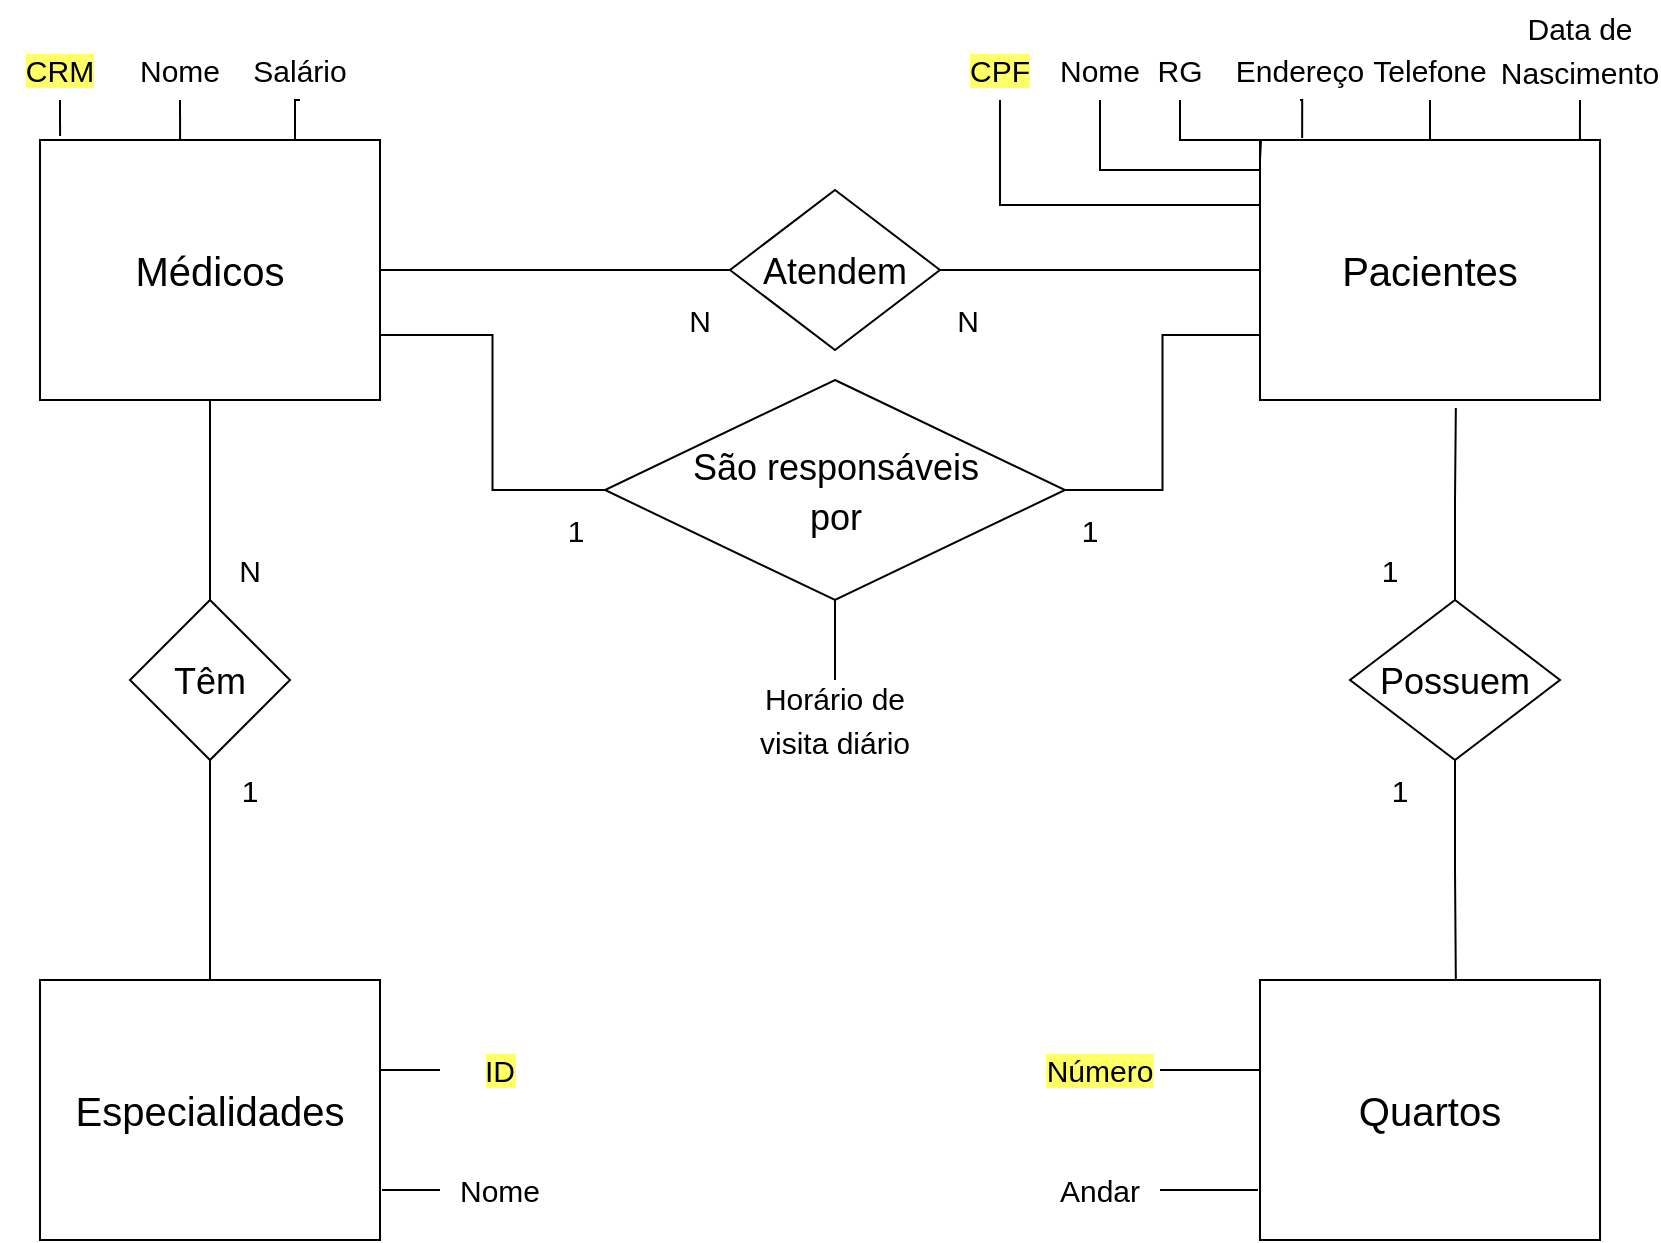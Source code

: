 <mxfile version="17.2.4" type="github">
  <diagram id="fhwDebqNWS-k2X6iACyG" name="Page-1">
    <mxGraphModel dx="1422" dy="698" grid="1" gridSize="10" guides="1" tooltips="1" connect="1" arrows="1" fold="1" page="1" pageScale="1" pageWidth="850" pageHeight="1100" math="0" shadow="0">
      <root>
        <mxCell id="0" />
        <mxCell id="1" parent="0" />
        <mxCell id="-C6V215suekzGPEqEguK-1" value="&lt;font style=&quot;font-size: 20px&quot;&gt;Médicos&lt;/font&gt;" style="rounded=0;whiteSpace=wrap;html=1;" vertex="1" parent="1">
          <mxGeometry x="40" y="140" width="170" height="130" as="geometry" />
        </mxCell>
        <mxCell id="-C6V215suekzGPEqEguK-2" value="&lt;font style=&quot;font-size: 20px&quot;&gt;Pacientes&lt;/font&gt;" style="rounded=0;whiteSpace=wrap;html=1;" vertex="1" parent="1">
          <mxGeometry x="650" y="140" width="170" height="130" as="geometry" />
        </mxCell>
        <mxCell id="-C6V215suekzGPEqEguK-3" value="&lt;font style=&quot;font-size: 20px&quot;&gt;Especialidades&lt;/font&gt;" style="rounded=0;whiteSpace=wrap;html=1;" vertex="1" parent="1">
          <mxGeometry x="40" y="560" width="170" height="130" as="geometry" />
        </mxCell>
        <mxCell id="-C6V215suekzGPEqEguK-4" value="&lt;font style=&quot;font-size: 20px&quot;&gt;Quartos&lt;/font&gt;" style="rounded=0;whiteSpace=wrap;html=1;" vertex="1" parent="1">
          <mxGeometry x="650" y="560" width="170" height="130" as="geometry" />
        </mxCell>
        <mxCell id="-C6V215suekzGPEqEguK-7" style="edgeStyle=orthogonalEdgeStyle;rounded=0;orthogonalLoop=1;jettySize=auto;html=1;exitX=0.5;exitY=0;exitDx=0;exitDy=0;entryX=0.5;entryY=1;entryDx=0;entryDy=0;fontSize=18;endArrow=none;endFill=0;" edge="1" parent="1" source="-C6V215suekzGPEqEguK-6" target="-C6V215suekzGPEqEguK-1">
          <mxGeometry relative="1" as="geometry" />
        </mxCell>
        <mxCell id="-C6V215suekzGPEqEguK-8" style="edgeStyle=orthogonalEdgeStyle;rounded=0;orthogonalLoop=1;jettySize=auto;html=1;exitX=0.5;exitY=1;exitDx=0;exitDy=0;fontSize=18;endArrow=none;endFill=0;" edge="1" parent="1" source="-C6V215suekzGPEqEguK-6" target="-C6V215suekzGPEqEguK-3">
          <mxGeometry relative="1" as="geometry" />
        </mxCell>
        <mxCell id="-C6V215suekzGPEqEguK-6" value="&lt;font style=&quot;font-size: 18px&quot;&gt;Têm&lt;/font&gt;" style="rhombus;whiteSpace=wrap;html=1;fontSize=20;" vertex="1" parent="1">
          <mxGeometry x="85" y="370" width="80" height="80" as="geometry" />
        </mxCell>
        <mxCell id="-C6V215suekzGPEqEguK-11" style="edgeStyle=orthogonalEdgeStyle;rounded=0;orthogonalLoop=1;jettySize=auto;html=1;exitX=1;exitY=0.5;exitDx=0;exitDy=0;entryX=0;entryY=0.5;entryDx=0;entryDy=0;fontSize=18;endArrow=none;endFill=0;" edge="1" parent="1" source="-C6V215suekzGPEqEguK-10" target="-C6V215suekzGPEqEguK-2">
          <mxGeometry relative="1" as="geometry" />
        </mxCell>
        <mxCell id="-C6V215suekzGPEqEguK-12" style="edgeStyle=orthogonalEdgeStyle;rounded=0;orthogonalLoop=1;jettySize=auto;html=1;exitX=0;exitY=0.5;exitDx=0;exitDy=0;entryX=1;entryY=0.5;entryDx=0;entryDy=0;fontSize=18;endArrow=none;endFill=0;" edge="1" parent="1" source="-C6V215suekzGPEqEguK-10" target="-C6V215suekzGPEqEguK-1">
          <mxGeometry relative="1" as="geometry" />
        </mxCell>
        <mxCell id="-C6V215suekzGPEqEguK-10" value="&lt;font style=&quot;font-size: 18px&quot;&gt;Atendem&lt;/font&gt;" style="rhombus;whiteSpace=wrap;html=1;fontSize=20;" vertex="1" parent="1">
          <mxGeometry x="385" y="165" width="105" height="80" as="geometry" />
        </mxCell>
        <mxCell id="-C6V215suekzGPEqEguK-14" style="edgeStyle=orthogonalEdgeStyle;rounded=0;orthogonalLoop=1;jettySize=auto;html=1;exitX=0.5;exitY=0;exitDx=0;exitDy=0;entryX=0.576;entryY=1.031;entryDx=0;entryDy=0;entryPerimeter=0;fontSize=18;endArrow=none;endFill=0;" edge="1" parent="1" source="-C6V215suekzGPEqEguK-13" target="-C6V215suekzGPEqEguK-2">
          <mxGeometry relative="1" as="geometry" />
        </mxCell>
        <mxCell id="-C6V215suekzGPEqEguK-15" style="edgeStyle=orthogonalEdgeStyle;rounded=0;orthogonalLoop=1;jettySize=auto;html=1;exitX=0.5;exitY=1;exitDx=0;exitDy=0;entryX=0.576;entryY=0;entryDx=0;entryDy=0;entryPerimeter=0;fontSize=18;endArrow=none;endFill=0;" edge="1" parent="1" source="-C6V215suekzGPEqEguK-13" target="-C6V215suekzGPEqEguK-4">
          <mxGeometry relative="1" as="geometry" />
        </mxCell>
        <mxCell id="-C6V215suekzGPEqEguK-13" value="&lt;font style=&quot;font-size: 18px&quot;&gt;Possuem&lt;/font&gt;" style="rhombus;whiteSpace=wrap;html=1;fontSize=20;" vertex="1" parent="1">
          <mxGeometry x="695" y="370" width="105" height="80" as="geometry" />
        </mxCell>
        <mxCell id="-C6V215suekzGPEqEguK-17" style="edgeStyle=orthogonalEdgeStyle;rounded=0;orthogonalLoop=1;jettySize=auto;html=1;exitX=0;exitY=0.5;exitDx=0;exitDy=0;entryX=1;entryY=0.75;entryDx=0;entryDy=0;fontSize=18;endArrow=none;endFill=0;" edge="1" parent="1" source="-C6V215suekzGPEqEguK-16" target="-C6V215suekzGPEqEguK-1">
          <mxGeometry relative="1" as="geometry" />
        </mxCell>
        <mxCell id="-C6V215suekzGPEqEguK-18" style="edgeStyle=orthogonalEdgeStyle;rounded=0;orthogonalLoop=1;jettySize=auto;html=1;exitX=1;exitY=0.5;exitDx=0;exitDy=0;entryX=0;entryY=0.75;entryDx=0;entryDy=0;fontSize=18;endArrow=none;endFill=0;" edge="1" parent="1" source="-C6V215suekzGPEqEguK-16" target="-C6V215suekzGPEqEguK-2">
          <mxGeometry relative="1" as="geometry" />
        </mxCell>
        <mxCell id="-C6V215suekzGPEqEguK-56" style="edgeStyle=orthogonalEdgeStyle;rounded=0;orthogonalLoop=1;jettySize=auto;html=1;exitX=0.5;exitY=1;exitDx=0;exitDy=0;entryX=0.5;entryY=0;entryDx=0;entryDy=0;fontSize=15;endArrow=none;endFill=0;" edge="1" parent="1" source="-C6V215suekzGPEqEguK-16" target="-C6V215suekzGPEqEguK-55">
          <mxGeometry relative="1" as="geometry" />
        </mxCell>
        <mxCell id="-C6V215suekzGPEqEguK-16" value="&lt;font style=&quot;font-size: 18px&quot;&gt;São responsáveis&lt;br&gt;por&lt;br&gt;&lt;/font&gt;" style="rhombus;whiteSpace=wrap;html=1;fontSize=20;" vertex="1" parent="1">
          <mxGeometry x="322.5" y="260" width="230" height="110" as="geometry" />
        </mxCell>
        <mxCell id="-C6V215suekzGPEqEguK-23" style="edgeStyle=orthogonalEdgeStyle;rounded=0;orthogonalLoop=1;jettySize=auto;html=1;exitX=0.5;exitY=1;exitDx=0;exitDy=0;entryX=0.059;entryY=-0.015;entryDx=0;entryDy=0;entryPerimeter=0;fontSize=15;endArrow=none;endFill=0;" edge="1" parent="1" source="-C6V215suekzGPEqEguK-19" target="-C6V215suekzGPEqEguK-1">
          <mxGeometry relative="1" as="geometry" />
        </mxCell>
        <mxCell id="-C6V215suekzGPEqEguK-19" value="&lt;font style=&quot;font-size: 15px ; background-color: rgb(255 , 255 , 102)&quot;&gt;CRM&lt;/font&gt;" style="text;html=1;strokeColor=none;fillColor=none;align=center;verticalAlign=middle;whiteSpace=wrap;rounded=0;fontSize=18;" vertex="1" parent="1">
          <mxGeometry x="20" y="90" width="60" height="30" as="geometry" />
        </mxCell>
        <mxCell id="-C6V215suekzGPEqEguK-24" style="edgeStyle=orthogonalEdgeStyle;rounded=0;orthogonalLoop=1;jettySize=auto;html=1;exitX=0.5;exitY=1;exitDx=0;exitDy=0;entryX=0.412;entryY=0;entryDx=0;entryDy=0;entryPerimeter=0;fontSize=15;endArrow=none;endFill=0;" edge="1" parent="1" source="-C6V215suekzGPEqEguK-20" target="-C6V215suekzGPEqEguK-1">
          <mxGeometry relative="1" as="geometry" />
        </mxCell>
        <mxCell id="-C6V215suekzGPEqEguK-20" value="&lt;font style=&quot;font-size: 15px&quot;&gt;Nome&lt;/font&gt;" style="text;html=1;strokeColor=none;fillColor=none;align=center;verticalAlign=middle;whiteSpace=wrap;rounded=0;fontSize=18;" vertex="1" parent="1">
          <mxGeometry x="80" y="90" width="60" height="30" as="geometry" />
        </mxCell>
        <mxCell id="-C6V215suekzGPEqEguK-26" style="edgeStyle=orthogonalEdgeStyle;rounded=0;orthogonalLoop=1;jettySize=auto;html=1;exitX=0.5;exitY=1;exitDx=0;exitDy=0;entryX=0.75;entryY=0;entryDx=0;entryDy=0;fontSize=15;endArrow=none;endFill=0;" edge="1" parent="1" source="-C6V215suekzGPEqEguK-21" target="-C6V215suekzGPEqEguK-1">
          <mxGeometry relative="1" as="geometry" />
        </mxCell>
        <mxCell id="-C6V215suekzGPEqEguK-21" value="&lt;font style=&quot;font-size: 15px&quot;&gt;Salário&lt;/font&gt;" style="text;html=1;strokeColor=none;fillColor=none;align=center;verticalAlign=middle;whiteSpace=wrap;rounded=0;fontSize=18;" vertex="1" parent="1">
          <mxGeometry x="140" y="90" width="60" height="30" as="geometry" />
        </mxCell>
        <mxCell id="-C6V215suekzGPEqEguK-34" style="edgeStyle=orthogonalEdgeStyle;rounded=0;orthogonalLoop=1;jettySize=auto;html=1;exitX=0.5;exitY=1;exitDx=0;exitDy=0;entryX=0;entryY=0.25;entryDx=0;entryDy=0;fontSize=15;endArrow=none;endFill=0;" edge="1" parent="1" source="-C6V215suekzGPEqEguK-27" target="-C6V215suekzGPEqEguK-2">
          <mxGeometry relative="1" as="geometry" />
        </mxCell>
        <mxCell id="-C6V215suekzGPEqEguK-27" value="&lt;font style=&quot;font-size: 15px ; background-color: rgb(255 , 255 , 102)&quot;&gt;CPF&lt;/font&gt;" style="text;html=1;strokeColor=none;fillColor=none;align=center;verticalAlign=middle;whiteSpace=wrap;rounded=0;fontSize=18;" vertex="1" parent="1">
          <mxGeometry x="490" y="90" width="60" height="30" as="geometry" />
        </mxCell>
        <mxCell id="-C6V215suekzGPEqEguK-35" style="edgeStyle=orthogonalEdgeStyle;rounded=0;orthogonalLoop=1;jettySize=auto;html=1;exitX=0.5;exitY=1;exitDx=0;exitDy=0;entryX=0;entryY=0.115;entryDx=0;entryDy=0;entryPerimeter=0;fontSize=15;endArrow=none;endFill=0;" edge="1" parent="1" source="-C6V215suekzGPEqEguK-28" target="-C6V215suekzGPEqEguK-2">
          <mxGeometry relative="1" as="geometry" />
        </mxCell>
        <mxCell id="-C6V215suekzGPEqEguK-28" value="&lt;font style=&quot;font-size: 15px&quot;&gt;Nome&lt;/font&gt;" style="text;html=1;strokeColor=none;fillColor=none;align=center;verticalAlign=middle;whiteSpace=wrap;rounded=0;fontSize=18;" vertex="1" parent="1">
          <mxGeometry x="540" y="90" width="60" height="30" as="geometry" />
        </mxCell>
        <mxCell id="-C6V215suekzGPEqEguK-37" style="edgeStyle=orthogonalEdgeStyle;rounded=0;orthogonalLoop=1;jettySize=auto;html=1;exitX=0.5;exitY=1;exitDx=0;exitDy=0;entryX=0.124;entryY=-0.008;entryDx=0;entryDy=0;entryPerimeter=0;fontSize=15;endArrow=none;endFill=0;" edge="1" parent="1" source="-C6V215suekzGPEqEguK-29" target="-C6V215suekzGPEqEguK-2">
          <mxGeometry relative="1" as="geometry" />
        </mxCell>
        <mxCell id="-C6V215suekzGPEqEguK-29" value="&lt;font style=&quot;font-size: 15px&quot;&gt;Endereço&lt;/font&gt;" style="text;html=1;strokeColor=none;fillColor=none;align=center;verticalAlign=middle;whiteSpace=wrap;rounded=0;fontSize=18;" vertex="1" parent="1">
          <mxGeometry x="640" y="90" width="60" height="30" as="geometry" />
        </mxCell>
        <mxCell id="-C6V215suekzGPEqEguK-36" style="edgeStyle=orthogonalEdgeStyle;rounded=0;orthogonalLoop=1;jettySize=auto;html=1;exitX=0.5;exitY=1;exitDx=0;exitDy=0;fontSize=15;endArrow=none;endFill=0;" edge="1" parent="1" source="-C6V215suekzGPEqEguK-30">
          <mxGeometry relative="1" as="geometry">
            <mxPoint x="650" y="150" as="targetPoint" />
          </mxGeometry>
        </mxCell>
        <mxCell id="-C6V215suekzGPEqEguK-30" value="&lt;font style=&quot;font-size: 15px&quot;&gt;RG&lt;/font&gt;" style="text;html=1;strokeColor=none;fillColor=none;align=center;verticalAlign=middle;whiteSpace=wrap;rounded=0;fontSize=18;" vertex="1" parent="1">
          <mxGeometry x="580" y="90" width="60" height="30" as="geometry" />
        </mxCell>
        <mxCell id="-C6V215suekzGPEqEguK-38" style="edgeStyle=orthogonalEdgeStyle;rounded=0;orthogonalLoop=1;jettySize=auto;html=1;exitX=0.5;exitY=1;exitDx=0;exitDy=0;entryX=0.5;entryY=0;entryDx=0;entryDy=0;fontSize=15;endArrow=none;endFill=0;" edge="1" parent="1" source="-C6V215suekzGPEqEguK-31" target="-C6V215suekzGPEqEguK-2">
          <mxGeometry relative="1" as="geometry" />
        </mxCell>
        <mxCell id="-C6V215suekzGPEqEguK-31" value="&lt;font style=&quot;font-size: 15px&quot;&gt;Telefone&lt;/font&gt;" style="text;html=1;strokeColor=none;fillColor=none;align=center;verticalAlign=middle;whiteSpace=wrap;rounded=0;fontSize=18;" vertex="1" parent="1">
          <mxGeometry x="705" y="90" width="60" height="30" as="geometry" />
        </mxCell>
        <mxCell id="-C6V215suekzGPEqEguK-40" style="edgeStyle=orthogonalEdgeStyle;rounded=0;orthogonalLoop=1;jettySize=auto;html=1;exitX=0.5;exitY=1;exitDx=0;exitDy=0;entryX=0.941;entryY=0;entryDx=0;entryDy=0;entryPerimeter=0;fontSize=15;endArrow=none;endFill=0;" edge="1" parent="1" source="-C6V215suekzGPEqEguK-32" target="-C6V215suekzGPEqEguK-2">
          <mxGeometry relative="1" as="geometry" />
        </mxCell>
        <mxCell id="-C6V215suekzGPEqEguK-32" value="&lt;font style=&quot;font-size: 15px&quot;&gt;Data de Nascimento&lt;/font&gt;" style="text;html=1;strokeColor=none;fillColor=none;align=center;verticalAlign=middle;whiteSpace=wrap;rounded=0;fontSize=18;" vertex="1" parent="1">
          <mxGeometry x="780" y="70" width="60" height="50" as="geometry" />
        </mxCell>
        <mxCell id="-C6V215suekzGPEqEguK-44" style="edgeStyle=orthogonalEdgeStyle;rounded=0;orthogonalLoop=1;jettySize=auto;html=1;exitX=0;exitY=0.5;exitDx=0;exitDy=0;entryX=1.006;entryY=0.808;entryDx=0;entryDy=0;entryPerimeter=0;fontSize=15;endArrow=none;endFill=0;" edge="1" parent="1" source="-C6V215suekzGPEqEguK-41" target="-C6V215suekzGPEqEguK-3">
          <mxGeometry relative="1" as="geometry" />
        </mxCell>
        <mxCell id="-C6V215suekzGPEqEguK-41" value="&lt;font style=&quot;font-size: 15px&quot;&gt;Nome&lt;/font&gt;" style="text;html=1;strokeColor=none;fillColor=none;align=center;verticalAlign=middle;whiteSpace=wrap;rounded=0;fontSize=18;" vertex="1" parent="1">
          <mxGeometry x="240" y="650" width="60" height="30" as="geometry" />
        </mxCell>
        <mxCell id="-C6V215suekzGPEqEguK-46" style="edgeStyle=orthogonalEdgeStyle;rounded=0;orthogonalLoop=1;jettySize=auto;html=1;exitX=0;exitY=0.5;exitDx=0;exitDy=0;entryX=1;entryY=0.331;entryDx=0;entryDy=0;entryPerimeter=0;fontSize=15;endArrow=none;endFill=0;" edge="1" parent="1" source="-C6V215suekzGPEqEguK-45" target="-C6V215suekzGPEqEguK-3">
          <mxGeometry relative="1" as="geometry" />
        </mxCell>
        <mxCell id="-C6V215suekzGPEqEguK-45" value="&lt;font style=&quot;font-size: 15px ; background-color: rgb(255 , 255 , 102)&quot;&gt;ID&lt;/font&gt;" style="text;html=1;strokeColor=none;fillColor=none;align=center;verticalAlign=middle;whiteSpace=wrap;rounded=0;fontSize=18;" vertex="1" parent="1">
          <mxGeometry x="240" y="590" width="60" height="30" as="geometry" />
        </mxCell>
        <mxCell id="-C6V215suekzGPEqEguK-49" style="edgeStyle=orthogonalEdgeStyle;rounded=0;orthogonalLoop=1;jettySize=auto;html=1;exitX=1;exitY=0.5;exitDx=0;exitDy=0;entryX=0;entryY=0.346;entryDx=0;entryDy=0;entryPerimeter=0;fontSize=15;endArrow=none;endFill=0;" edge="1" parent="1" source="-C6V215suekzGPEqEguK-47" target="-C6V215suekzGPEqEguK-4">
          <mxGeometry relative="1" as="geometry" />
        </mxCell>
        <mxCell id="-C6V215suekzGPEqEguK-47" value="&lt;font style=&quot;font-size: 15px ; background-color: rgb(255 , 255 , 102)&quot;&gt;Número&lt;/font&gt;" style="text;html=1;strokeColor=none;fillColor=none;align=center;verticalAlign=middle;whiteSpace=wrap;rounded=0;fontSize=18;" vertex="1" parent="1">
          <mxGeometry x="540" y="590" width="60" height="30" as="geometry" />
        </mxCell>
        <mxCell id="-C6V215suekzGPEqEguK-53" style="edgeStyle=orthogonalEdgeStyle;rounded=0;orthogonalLoop=1;jettySize=auto;html=1;exitX=1;exitY=0.5;exitDx=0;exitDy=0;entryX=-0.006;entryY=0.808;entryDx=0;entryDy=0;entryPerimeter=0;fontSize=15;endArrow=none;endFill=0;" edge="1" parent="1" source="-C6V215suekzGPEqEguK-50" target="-C6V215suekzGPEqEguK-4">
          <mxGeometry relative="1" as="geometry" />
        </mxCell>
        <mxCell id="-C6V215suekzGPEqEguK-50" value="&lt;font style=&quot;font-size: 15px&quot;&gt;Andar&lt;/font&gt;" style="text;html=1;strokeColor=none;fillColor=none;align=center;verticalAlign=middle;whiteSpace=wrap;rounded=0;fontSize=18;" vertex="1" parent="1">
          <mxGeometry x="540" y="650" width="60" height="30" as="geometry" />
        </mxCell>
        <mxCell id="-C6V215suekzGPEqEguK-55" value="&lt;font style=&quot;font-size: 15px&quot;&gt;Horário de visita diário&lt;/font&gt;" style="text;html=1;strokeColor=none;fillColor=none;align=center;verticalAlign=middle;whiteSpace=wrap;rounded=0;fontSize=18;" vertex="1" parent="1">
          <mxGeometry x="386.25" y="410" width="102.5" height="40" as="geometry" />
        </mxCell>
        <mxCell id="-C6V215suekzGPEqEguK-57" value="N" style="text;html=1;strokeColor=none;fillColor=none;align=center;verticalAlign=middle;whiteSpace=wrap;rounded=0;labelBackgroundColor=#FFFFFF;fontSize=15;" vertex="1" parent="1">
          <mxGeometry x="130" y="340" width="30" height="30" as="geometry" />
        </mxCell>
        <mxCell id="-C6V215suekzGPEqEguK-58" value="1" style="text;html=1;strokeColor=none;fillColor=none;align=center;verticalAlign=middle;whiteSpace=wrap;rounded=0;labelBackgroundColor=#FFFFFF;fontSize=15;" vertex="1" parent="1">
          <mxGeometry x="130" y="450" width="30" height="30" as="geometry" />
        </mxCell>
        <mxCell id="-C6V215suekzGPEqEguK-59" value="N" style="text;html=1;strokeColor=none;fillColor=none;align=center;verticalAlign=middle;whiteSpace=wrap;rounded=0;labelBackgroundColor=#FFFFFF;fontSize=15;" vertex="1" parent="1">
          <mxGeometry x="488.75" y="215" width="30" height="30" as="geometry" />
        </mxCell>
        <mxCell id="-C6V215suekzGPEqEguK-60" value="N" style="text;html=1;strokeColor=none;fillColor=none;align=center;verticalAlign=middle;whiteSpace=wrap;rounded=0;labelBackgroundColor=#FFFFFF;fontSize=15;" vertex="1" parent="1">
          <mxGeometry x="355" y="215" width="30" height="30" as="geometry" />
        </mxCell>
        <mxCell id="-C6V215suekzGPEqEguK-61" value="1&lt;span style=&quot;color: rgba(0 , 0 , 0 , 0) ; font-family: monospace ; font-size: 0px ; background-color: rgb(248 , 249 , 250)&quot;&gt;%3CmxGraphModel%3E%3Croot%3E%3CmxCell%20id%3D%220%22%2F%3E%3CmxCell%20id%3D%221%22%20parent%3D%220%22%2F%3E%3CmxCell%20id%3D%222%22%20value%3D%22N%22%20style%3D%22text%3Bhtml%3D1%3BstrokeColor%3Dnone%3BfillColor%3Dnone%3Balign%3Dcenter%3BverticalAlign%3Dmiddle%3BwhiteSpace%3Dwrap%3Brounded%3D0%3BlabelBackgroundColor%3D%23FFFFFF%3BfontSize%3D15%3B%22%20vertex%3D%221%22%20parent%3D%221%22%3E%3CmxGeometry%20x%3D%22130%22%20y%3D%22340%22%20width%3D%2230%22%20height%3D%2230%22%20as%3D%22geometry%22%2F%3E%3C%2FmxCell%3E%3C%2Froot%3E%3C%2FmxGraphModel%3E&lt;/span&gt;" style="text;html=1;strokeColor=none;fillColor=none;align=center;verticalAlign=middle;whiteSpace=wrap;rounded=0;labelBackgroundColor=#FFFFFF;fontSize=15;" vertex="1" parent="1">
          <mxGeometry x="550" y="320" width="30" height="30" as="geometry" />
        </mxCell>
        <mxCell id="-C6V215suekzGPEqEguK-62" value="1" style="text;html=1;strokeColor=none;fillColor=none;align=center;verticalAlign=middle;whiteSpace=wrap;rounded=0;labelBackgroundColor=#FFFFFF;fontSize=15;" vertex="1" parent="1">
          <mxGeometry x="292.5" y="320" width="30" height="30" as="geometry" />
        </mxCell>
        <mxCell id="-C6V215suekzGPEqEguK-63" value="1" style="text;html=1;strokeColor=none;fillColor=none;align=center;verticalAlign=middle;whiteSpace=wrap;rounded=0;labelBackgroundColor=#FFFFFF;fontSize=15;" vertex="1" parent="1">
          <mxGeometry x="705" y="450" width="30" height="30" as="geometry" />
        </mxCell>
        <mxCell id="-C6V215suekzGPEqEguK-64" value="1" style="text;html=1;strokeColor=none;fillColor=none;align=center;verticalAlign=middle;whiteSpace=wrap;rounded=0;labelBackgroundColor=#FFFFFF;fontSize=15;" vertex="1" parent="1">
          <mxGeometry x="700" y="340" width="30" height="30" as="geometry" />
        </mxCell>
      </root>
    </mxGraphModel>
  </diagram>
</mxfile>
